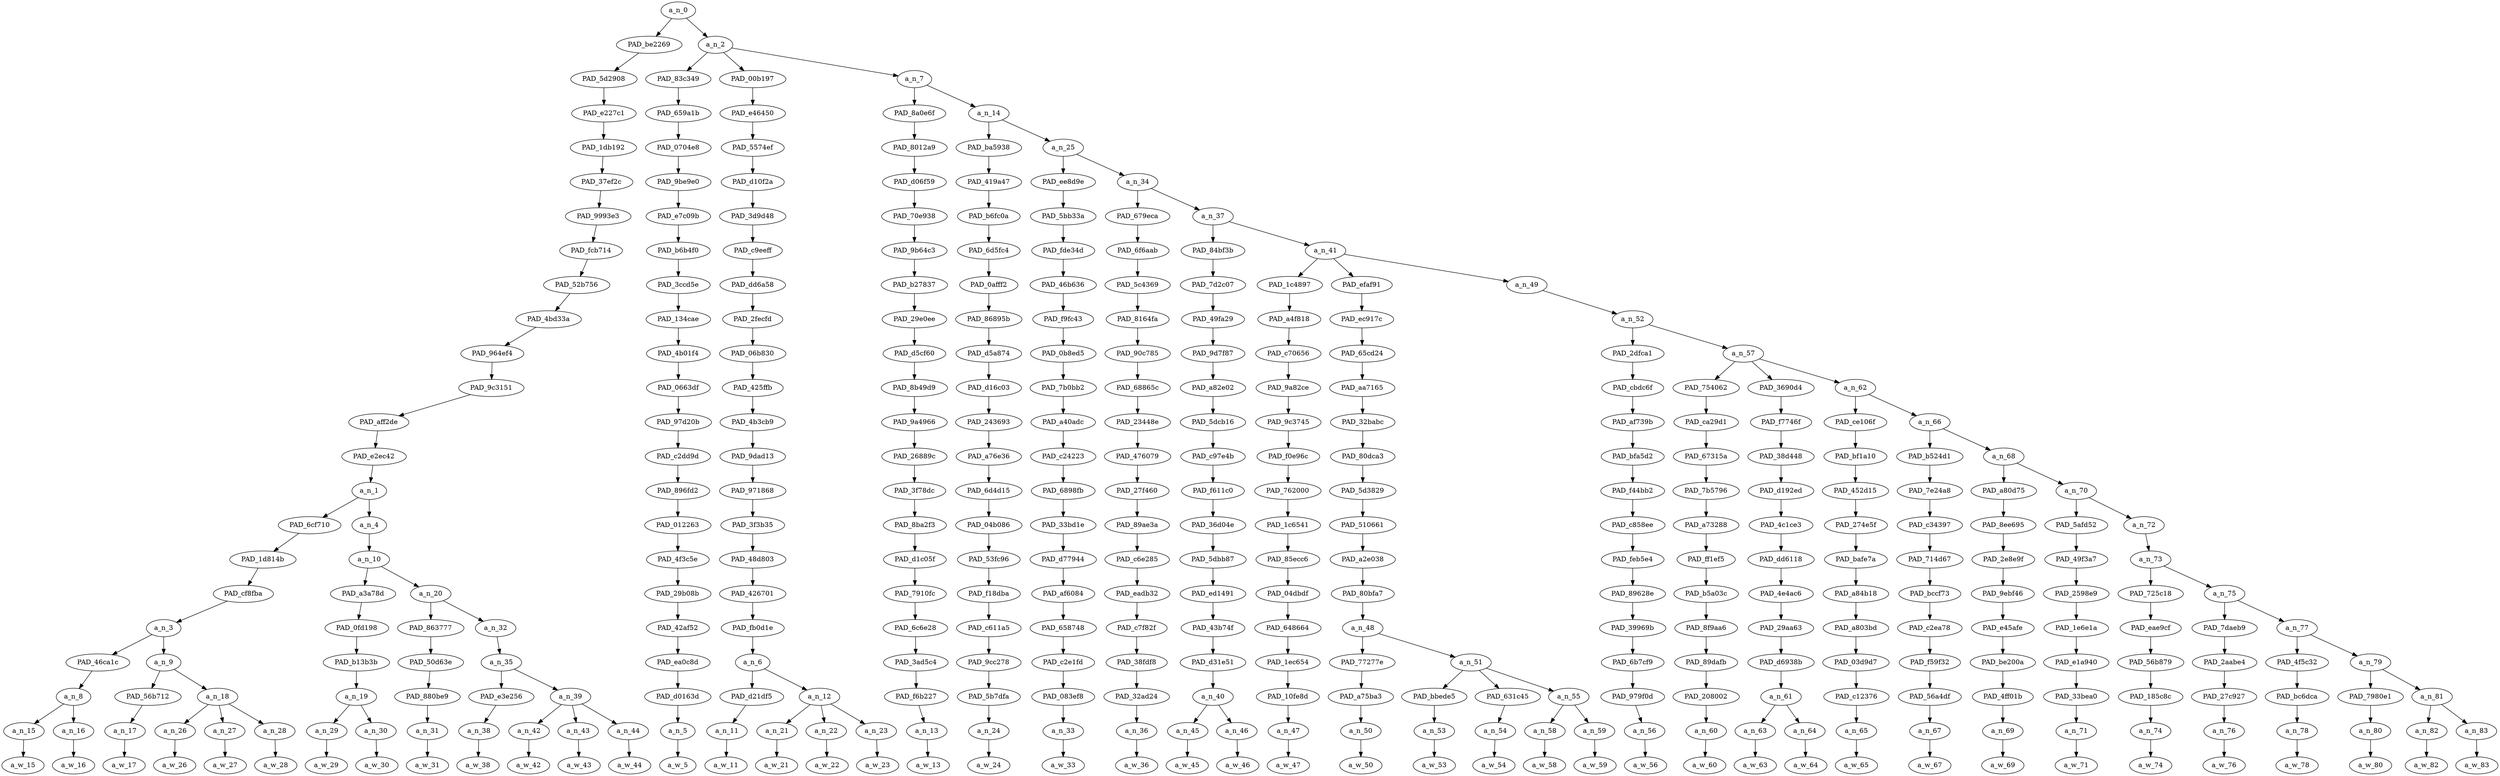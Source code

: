 strict digraph "" {
	a_n_0	[div_dir=1,
		index=0,
		level=22,
		pos="10.22742999041522,22!",
		text_span="[0, 1, 2, 3, 4, 5, 6, 7, 8, 9, 10, 11, 12, 13, 14, 15, 16, 17, 18, 19, 20, 21, 22, 23, 24, 25, 26, 27, 28, 29, 30, 31, 32, 33, 34, \
35, 36, 37, 38, 39, 40, 41, 42, 43]",
		value=1.00000000];
	PAD_be2269	[div_dir=1,
		index=0,
		level=21,
		pos="4.75,21!",
		text_span="[0, 1, 2, 3, 4, 5, 6, 7, 8, 9, 10, 11, 12]",
		value=0.33583024];
	a_n_0 -> PAD_be2269;
	a_n_2	[div_dir=1,
		index=1,
		level=21,
		pos="15.70485998083044,21!",
		text_span="[13, 14, 15, 16, 17, 18, 19, 20, 21, 22, 23, 24, 25, 26, 27, 28, 29, 30, 31, 32, 33, 34, 35, 36, 37, 38, 39, 40, 41, 42, 43]",
		value=0.66356647];
	a_n_0 -> a_n_2;
	PAD_5d2908	[div_dir=1,
		index=0,
		level=20,
		pos="4.75,20!",
		text_span="[0, 1, 2, 3, 4, 5, 6, 7, 8, 9, 10, 11, 12]",
		value=0.33583024];
	PAD_be2269 -> PAD_5d2908;
	PAD_e227c1	[div_dir=1,
		index=0,
		level=19,
		pos="4.75,19!",
		text_span="[0, 1, 2, 3, 4, 5, 6, 7, 8, 9, 10, 11, 12]",
		value=0.33583024];
	PAD_5d2908 -> PAD_e227c1;
	PAD_1db192	[div_dir=1,
		index=0,
		level=18,
		pos="4.75,18!",
		text_span="[0, 1, 2, 3, 4, 5, 6, 7, 8, 9, 10, 11, 12]",
		value=0.33583024];
	PAD_e227c1 -> PAD_1db192;
	PAD_37ef2c	[div_dir=1,
		index=0,
		level=17,
		pos="4.75,17!",
		text_span="[0, 1, 2, 3, 4, 5, 6, 7, 8, 9, 10, 11, 12]",
		value=0.33583024];
	PAD_1db192 -> PAD_37ef2c;
	PAD_9993e3	[div_dir=1,
		index=0,
		level=16,
		pos="4.75,16!",
		text_span="[0, 1, 2, 3, 4, 5, 6, 7, 8, 9, 10, 11, 12]",
		value=0.33583024];
	PAD_37ef2c -> PAD_9993e3;
	PAD_fcb714	[div_dir=1,
		index=0,
		level=15,
		pos="4.75,15!",
		text_span="[0, 1, 2, 3, 4, 5, 6, 7, 8, 9, 10, 11, 12]",
		value=0.33583024];
	PAD_9993e3 -> PAD_fcb714;
	PAD_52b756	[div_dir=1,
		index=0,
		level=14,
		pos="4.75,14!",
		text_span="[0, 1, 2, 3, 4, 5, 6, 7, 8, 9, 10, 11, 12]",
		value=0.33583024];
	PAD_fcb714 -> PAD_52b756;
	PAD_4bd33a	[div_dir=1,
		index=0,
		level=13,
		pos="4.75,13!",
		text_span="[0, 1, 2, 3, 4, 5, 6, 7, 8, 9, 10, 11, 12]",
		value=0.33583024];
	PAD_52b756 -> PAD_4bd33a;
	PAD_964ef4	[div_dir=1,
		index=0,
		level=12,
		pos="4.75,12!",
		text_span="[0, 1, 2, 3, 4, 5, 6, 7, 8, 9, 10, 11, 12]",
		value=0.33583024];
	PAD_4bd33a -> PAD_964ef4;
	PAD_9c3151	[div_dir=1,
		index=0,
		level=11,
		pos="4.75,11!",
		text_span="[0, 1, 2, 3, 4, 5, 6, 7, 8, 9, 10, 11, 12]",
		value=0.33583024];
	PAD_964ef4 -> PAD_9c3151;
	PAD_aff2de	[div_dir=1,
		index=0,
		level=10,
		pos="4.75,10!",
		text_span="[0, 1, 2, 3, 4, 5, 6, 7, 8, 9, 10, 11, 12]",
		value=0.33583024];
	PAD_9c3151 -> PAD_aff2de;
	PAD_e2ec42	[div_dir=1,
		index=0,
		level=9,
		pos="4.75,9!",
		text_span="[0, 1, 2, 3, 4, 5, 6, 7, 8, 9, 10, 11, 12]",
		value=0.33583024];
	PAD_aff2de -> PAD_e2ec42;
	a_n_1	[div_dir=1,
		index=0,
		level=8,
		pos="4.75,8!",
		text_span="[0, 1, 2, 3, 4, 5, 6, 7, 8, 9, 10, 11, 12]",
		value=0.33583024];
	PAD_e2ec42 -> a_n_1;
	PAD_6cf710	[div_dir=1,
		index=0,
		level=7,
		pos="1.75,7!",
		text_span="[0, 1, 2, 3, 4, 5]",
		value=0.13929559];
	a_n_1 -> PAD_6cf710;
	a_n_4	[div_dir=1,
		index=1,
		level=7,
		pos="7.75,7!",
		text_span="[6, 7, 8, 9, 10, 11, 12]",
		value=0.19608905];
	a_n_1 -> a_n_4;
	PAD_1d814b	[div_dir=1,
		index=0,
		level=6,
		pos="1.75,6!",
		text_span="[0, 1, 2, 3, 4, 5]",
		value=0.13929559];
	PAD_6cf710 -> PAD_1d814b;
	PAD_cf8fba	[div_dir=1,
		index=0,
		level=5,
		pos="1.75,5!",
		text_span="[0, 1, 2, 3, 4, 5]",
		value=0.13929559];
	PAD_1d814b -> PAD_cf8fba;
	a_n_3	[div_dir=1,
		index=0,
		level=4,
		pos="1.75,4!",
		text_span="[0, 1, 2, 3, 4, 5]",
		value=0.13929559];
	PAD_cf8fba -> a_n_3;
	PAD_46ca1c	[div_dir=1,
		index=0,
		level=3,
		pos="0.5,3!",
		text_span="[0, 1]",
		value=0.07275821];
	a_n_3 -> PAD_46ca1c;
	a_n_9	[div_dir=1,
		index=1,
		level=3,
		pos="3.0,3!",
		text_span="[2, 3, 4, 5]",
		value=0.06628195];
	a_n_3 -> a_n_9;
	a_n_8	[div_dir=1,
		index=0,
		level=2,
		pos="0.5,2!",
		text_span="[0, 1]",
		value=0.07275821];
	PAD_46ca1c -> a_n_8;
	a_n_15	[div_dir=1,
		index=0,
		level=1,
		pos="0.0,1!",
		text_span="[0]",
		value=0.02056752];
	a_n_8 -> a_n_15;
	a_n_16	[div_dir=1,
		index=1,
		level=1,
		pos="1.0,1!",
		text_span="[1]",
		value=0.05197596];
	a_n_8 -> a_n_16;
	a_w_15	[div_dir=0,
		index=0,
		level=0,
		pos="0,0!",
		text_span="[0]",
		value=our];
	a_n_15 -> a_w_15;
	a_w_16	[div_dir=0,
		index=1,
		level=0,
		pos="1,0!",
		text_span="[1]",
		value=condolences];
	a_n_16 -> a_w_16;
	PAD_56b712	[div_dir=1,
		index=1,
		level=2,
		pos="2.0,2!",
		text_span="[2]",
		value=0.01313784];
	a_n_9 -> PAD_56b712;
	a_n_18	[div_dir=1,
		index=2,
		level=2,
		pos="4.0,2!",
		text_span="[3, 4, 5]",
		value=0.05299830];
	a_n_9 -> a_n_18;
	a_n_17	[div_dir=1,
		index=2,
		level=1,
		pos="2.0,1!",
		text_span="[2]",
		value=0.01313784];
	PAD_56b712 -> a_n_17;
	a_w_17	[div_dir=0,
		index=2,
		level=0,
		pos="2,0!",
		text_span="[2]",
		value=to];
	a_n_17 -> a_w_17;
	a_n_26	[div_dir=1,
		index=3,
		level=1,
		pos="3.0,1!",
		text_span="[3]",
		value=0.01591045];
	a_n_18 -> a_n_26;
	a_n_27	[div_dir=1,
		index=4,
		level=1,
		pos="4.0,1!",
		text_span="[4]",
		value=0.01781911];
	a_n_18 -> a_n_27;
	a_n_28	[div_dir=1,
		index=5,
		level=1,
		pos="5.0,1!",
		text_span="[5]",
		value=0.01912515];
	a_n_18 -> a_n_28;
	a_w_26	[div_dir=0,
		index=3,
		level=0,
		pos="3,0!",
		text_span="[3]",
		value=your];
	a_n_26 -> a_w_26;
	a_w_27	[div_dir=0,
		index=4,
		level=0,
		pos="4,0!",
		text_span="[4]",
		value=family];
	a_n_27 -> a_w_27;
	a_w_28	[div_dir=0,
		index=5,
		level=0,
		pos="5,0!",
		text_span="[5]",
		value=kelly];
	a_n_28 -> a_w_28;
	a_n_10	[div_dir=1,
		index=1,
		level=6,
		pos="7.75,6!",
		text_span="[6, 7, 8, 9, 10, 11, 12]",
		value=0.19571472];
	a_n_4 -> a_n_10;
	PAD_a3a78d	[div_dir=1,
		index=1,
		level=5,
		pos="6.5,5!",
		text_span="[6, 7]",
		value=0.09250374];
	a_n_10 -> PAD_a3a78d;
	a_n_20	[div_dir=1,
		index=2,
		level=5,
		pos="9.0,5!",
		text_span="[8, 9, 10, 11, 12]",
		value=0.10283664];
	a_n_10 -> a_n_20;
	PAD_0fd198	[div_dir=1,
		index=1,
		level=4,
		pos="6.5,4!",
		text_span="[6, 7]",
		value=0.09250374];
	PAD_a3a78d -> PAD_0fd198;
	PAD_b13b3b	[div_dir=1,
		index=2,
		level=3,
		pos="6.5,3!",
		text_span="[6, 7]",
		value=0.09250374];
	PAD_0fd198 -> PAD_b13b3b;
	a_n_19	[div_dir=1,
		index=3,
		level=2,
		pos="6.5,2!",
		text_span="[6, 7]",
		value=0.09250374];
	PAD_b13b3b -> a_n_19;
	a_n_29	[div_dir=1,
		index=6,
		level=1,
		pos="6.0,1!",
		text_span="[6]",
		value=0.01606737];
	a_n_19 -> a_n_29;
	a_n_30	[div_dir=1,
		index=7,
		level=1,
		pos="7.0,1!",
		text_span="[7]",
		value=0.07595715];
	a_n_19 -> a_n_30;
	a_w_29	[div_dir=0,
		index=6,
		level=0,
		pos="6,0!",
		text_span="[6]",
		value=the];
	a_n_29 -> a_w_29;
	a_w_30	[div_dir=0,
		index=7,
		level=0,
		pos="7,0!",
		text_span="[7]",
		value=nigger];
	a_n_30 -> a_w_30;
	PAD_863777	[div_dir=1,
		index=2,
		level=4,
		pos="8.0,4!",
		text_span="[8]",
		value=0.02453281];
	a_n_20 -> PAD_863777;
	a_n_32	[div_dir=1,
		index=3,
		level=4,
		pos="10.0,4!",
		text_span="[9, 10, 11, 12]",
		value=0.07820524];
	a_n_20 -> a_n_32;
	PAD_50d63e	[div_dir=1,
		index=3,
		level=3,
		pos="8.0,3!",
		text_span="[8]",
		value=0.02453281];
	PAD_863777 -> PAD_50d63e;
	PAD_880be9	[div_dir=1,
		index=4,
		level=2,
		pos="8.0,2!",
		text_span="[8]",
		value=0.02453281];
	PAD_50d63e -> PAD_880be9;
	a_n_31	[div_dir=1,
		index=8,
		level=1,
		pos="8.0,1!",
		text_span="[8]",
		value=0.02453281];
	PAD_880be9 -> a_n_31;
	a_w_31	[div_dir=0,
		index=8,
		level=0,
		pos="8,0!",
		text_span="[8]",
		value=needs];
	a_n_31 -> a_w_31;
	a_n_35	[div_dir=1,
		index=4,
		level=3,
		pos="10.0,3!",
		text_span="[9, 10, 11, 12]",
		value=0.07814277];
	a_n_32 -> a_n_35;
	PAD_e3e256	[div_dir=1,
		index=5,
		level=2,
		pos="9.0,2!",
		text_span="[9]",
		value=0.01213051];
	a_n_35 -> PAD_e3e256;
	a_n_39	[div_dir=1,
		index=6,
		level=2,
		pos="11.0,2!",
		text_span="[10, 11, 12]",
		value=0.06594978];
	a_n_35 -> a_n_39;
	a_n_38	[div_dir=1,
		index=9,
		level=1,
		pos="9.0,1!",
		text_span="[9]",
		value=0.01213051];
	PAD_e3e256 -> a_n_38;
	a_w_38	[div_dir=0,
		index=9,
		level=0,
		pos="9,0!",
		text_span="[9]",
		value=to1];
	a_n_38 -> a_w_38;
	a_n_42	[div_dir=1,
		index=10,
		level=1,
		pos="10.0,1!",
		text_span="[10]",
		value=0.01301780];
	a_n_39 -> a_n_42;
	a_n_43	[div_dir=-1,
		index=11,
		level=1,
		pos="11.0,1!",
		text_span="[11]",
		value=0.02349684];
	a_n_39 -> a_n_43;
	a_n_44	[div_dir=1,
		index=12,
		level=1,
		pos="12.0,1!",
		text_span="[12]",
		value=0.02938781];
	a_n_39 -> a_n_44;
	a_w_42	[div_dir=0,
		index=10,
		level=0,
		pos="10,0!",
		text_span="[10]",
		value=be];
	a_n_42 -> a_w_42;
	a_w_43	[div_dir=0,
		index=11,
		level=0,
		pos="11,0!",
		text_span="[11]",
		value=publicly];
	a_n_43 -> a_w_43;
	a_w_44	[div_dir=0,
		index=12,
		level=0,
		pos="12,0!",
		text_span="[12]",
		value=hung];
	a_n_44 -> a_w_44;
	PAD_83c349	[div_dir=1,
		index=1,
		level=20,
		pos="13.0,20!",
		text_span="[13]",
		value=0.01421452];
	a_n_2 -> PAD_83c349;
	PAD_00b197	[div_dir=-1,
		index=2,
		level=20,
		pos="15.0,20!",
		text_span="[14, 15, 16, 17]",
		value=0.06030072];
	a_n_2 -> PAD_00b197;
	a_n_7	[div_dir=1,
		index=3,
		level=20,
		pos="19.114579942491318,20!",
		text_span="[18, 19, 20, 21, 22, 23, 24, 25, 26, 27, 28, 29, 30, 31, 32, 33, 34, 35, 36, 37, 38, 39, 40, 41, 42, 43]",
		value=0.58862627];
	a_n_2 -> a_n_7;
	PAD_659a1b	[div_dir=1,
		index=1,
		level=19,
		pos="13.0,19!",
		text_span="[13]",
		value=0.01421452];
	PAD_83c349 -> PAD_659a1b;
	PAD_0704e8	[div_dir=1,
		index=1,
		level=18,
		pos="13.0,18!",
		text_span="[13]",
		value=0.01421452];
	PAD_659a1b -> PAD_0704e8;
	PAD_9be9e0	[div_dir=1,
		index=1,
		level=17,
		pos="13.0,17!",
		text_span="[13]",
		value=0.01421452];
	PAD_0704e8 -> PAD_9be9e0;
	PAD_e7c09b	[div_dir=1,
		index=1,
		level=16,
		pos="13.0,16!",
		text_span="[13]",
		value=0.01421452];
	PAD_9be9e0 -> PAD_e7c09b;
	PAD_b6b4f0	[div_dir=1,
		index=1,
		level=15,
		pos="13.0,15!",
		text_span="[13]",
		value=0.01421452];
	PAD_e7c09b -> PAD_b6b4f0;
	PAD_3ccd5e	[div_dir=1,
		index=1,
		level=14,
		pos="13.0,14!",
		text_span="[13]",
		value=0.01421452];
	PAD_b6b4f0 -> PAD_3ccd5e;
	PAD_134cae	[div_dir=1,
		index=1,
		level=13,
		pos="13.0,13!",
		text_span="[13]",
		value=0.01421452];
	PAD_3ccd5e -> PAD_134cae;
	PAD_4b01f4	[div_dir=1,
		index=1,
		level=12,
		pos="13.0,12!",
		text_span="[13]",
		value=0.01421452];
	PAD_134cae -> PAD_4b01f4;
	PAD_0663df	[div_dir=1,
		index=1,
		level=11,
		pos="13.0,11!",
		text_span="[13]",
		value=0.01421452];
	PAD_4b01f4 -> PAD_0663df;
	PAD_97d20b	[div_dir=1,
		index=1,
		level=10,
		pos="13.0,10!",
		text_span="[13]",
		value=0.01421452];
	PAD_0663df -> PAD_97d20b;
	PAD_c2dd9d	[div_dir=1,
		index=1,
		level=9,
		pos="13.0,9!",
		text_span="[13]",
		value=0.01421452];
	PAD_97d20b -> PAD_c2dd9d;
	PAD_896fd2	[div_dir=1,
		index=1,
		level=8,
		pos="13.0,8!",
		text_span="[13]",
		value=0.01421452];
	PAD_c2dd9d -> PAD_896fd2;
	PAD_012263	[div_dir=1,
		index=2,
		level=7,
		pos="13.0,7!",
		text_span="[13]",
		value=0.01421452];
	PAD_896fd2 -> PAD_012263;
	PAD_4f3c5e	[div_dir=1,
		index=2,
		level=6,
		pos="13.0,6!",
		text_span="[13]",
		value=0.01421452];
	PAD_012263 -> PAD_4f3c5e;
	PAD_29b08b	[div_dir=1,
		index=3,
		level=5,
		pos="13.0,5!",
		text_span="[13]",
		value=0.01421452];
	PAD_4f3c5e -> PAD_29b08b;
	PAD_42af52	[div_dir=1,
		index=4,
		level=4,
		pos="13.0,4!",
		text_span="[13]",
		value=0.01421452];
	PAD_29b08b -> PAD_42af52;
	PAD_ea0c8d	[div_dir=1,
		index=5,
		level=3,
		pos="13.0,3!",
		text_span="[13]",
		value=0.01421452];
	PAD_42af52 -> PAD_ea0c8d;
	PAD_d0163d	[div_dir=1,
		index=7,
		level=2,
		pos="13.0,2!",
		text_span="[13]",
		value=0.01421452];
	PAD_ea0c8d -> PAD_d0163d;
	a_n_5	[div_dir=1,
		index=13,
		level=1,
		pos="13.0,1!",
		text_span="[13]",
		value=0.01421452];
	PAD_d0163d -> a_n_5;
	a_w_5	[div_dir=0,
		index=13,
		level=0,
		pos="13,0!",
		text_span="[13]",
		value=make];
	a_n_5 -> a_w_5;
	PAD_e46450	[div_dir=-1,
		index=2,
		level=19,
		pos="15.0,19!",
		text_span="[14, 15, 16, 17]",
		value=0.06030072];
	PAD_00b197 -> PAD_e46450;
	PAD_5574ef	[div_dir=-1,
		index=2,
		level=18,
		pos="15.0,18!",
		text_span="[14, 15, 16, 17]",
		value=0.06030072];
	PAD_e46450 -> PAD_5574ef;
	PAD_d10f2a	[div_dir=-1,
		index=2,
		level=17,
		pos="15.0,17!",
		text_span="[14, 15, 16, 17]",
		value=0.06030072];
	PAD_5574ef -> PAD_d10f2a;
	PAD_3d9d48	[div_dir=-1,
		index=2,
		level=16,
		pos="15.0,16!",
		text_span="[14, 15, 16, 17]",
		value=0.06030072];
	PAD_d10f2a -> PAD_3d9d48;
	PAD_c9eeff	[div_dir=-1,
		index=2,
		level=15,
		pos="15.0,15!",
		text_span="[14, 15, 16, 17]",
		value=0.06030072];
	PAD_3d9d48 -> PAD_c9eeff;
	PAD_dd6a58	[div_dir=-1,
		index=2,
		level=14,
		pos="15.0,14!",
		text_span="[14, 15, 16, 17]",
		value=0.06030072];
	PAD_c9eeff -> PAD_dd6a58;
	PAD_2fecfd	[div_dir=-1,
		index=2,
		level=13,
		pos="15.0,13!",
		text_span="[14, 15, 16, 17]",
		value=0.06030072];
	PAD_dd6a58 -> PAD_2fecfd;
	PAD_06b830	[div_dir=-1,
		index=2,
		level=12,
		pos="15.0,12!",
		text_span="[14, 15, 16, 17]",
		value=0.06030072];
	PAD_2fecfd -> PAD_06b830;
	PAD_425ffb	[div_dir=-1,
		index=2,
		level=11,
		pos="15.0,11!",
		text_span="[14, 15, 16, 17]",
		value=0.06030072];
	PAD_06b830 -> PAD_425ffb;
	PAD_4b3cb9	[div_dir=-1,
		index=2,
		level=10,
		pos="15.0,10!",
		text_span="[14, 15, 16, 17]",
		value=0.06030072];
	PAD_425ffb -> PAD_4b3cb9;
	PAD_9dad13	[div_dir=-1,
		index=2,
		level=9,
		pos="15.0,9!",
		text_span="[14, 15, 16, 17]",
		value=0.06030072];
	PAD_4b3cb9 -> PAD_9dad13;
	PAD_971868	[div_dir=-1,
		index=2,
		level=8,
		pos="15.0,8!",
		text_span="[14, 15, 16, 17]",
		value=0.06030072];
	PAD_9dad13 -> PAD_971868;
	PAD_3f3b35	[div_dir=-1,
		index=3,
		level=7,
		pos="15.0,7!",
		text_span="[14, 15, 16, 17]",
		value=0.06030072];
	PAD_971868 -> PAD_3f3b35;
	PAD_48d803	[div_dir=-1,
		index=3,
		level=6,
		pos="15.0,6!",
		text_span="[14, 15, 16, 17]",
		value=0.06030072];
	PAD_3f3b35 -> PAD_48d803;
	PAD_426701	[div_dir=-1,
		index=4,
		level=5,
		pos="15.0,5!",
		text_span="[14, 15, 16, 17]",
		value=0.06030072];
	PAD_48d803 -> PAD_426701;
	PAD_fb0d1e	[div_dir=-1,
		index=5,
		level=4,
		pos="15.0,4!",
		text_span="[14, 15, 16, 17]",
		value=0.06030072];
	PAD_426701 -> PAD_fb0d1e;
	a_n_6	[div_dir=-1,
		index=6,
		level=3,
		pos="15.0,3!",
		text_span="[14, 15, 16, 17]",
		value=0.06030072];
	PAD_fb0d1e -> a_n_6;
	PAD_d21df5	[div_dir=1,
		index=8,
		level=2,
		pos="14.0,2!",
		text_span="[14]",
		value=0.01410082];
	a_n_6 -> PAD_d21df5;
	a_n_12	[div_dir=-1,
		index=9,
		level=2,
		pos="16.0,2!",
		text_span="[15, 16, 17]",
		value=0.04617950];
	a_n_6 -> a_n_12;
	a_n_11	[div_dir=1,
		index=14,
		level=1,
		pos="14.0,1!",
		text_span="[14]",
		value=0.01410082];
	PAD_d21df5 -> a_n_11;
	a_w_11	[div_dir=0,
		index=14,
		level=0,
		pos="14,0!",
		text_span="[14]",
		value=it];
	a_n_11 -> a_w_11;
	a_n_21	[div_dir=1,
		index=15,
		level=1,
		pos="15.0,1!",
		text_span="[15]",
		value=0.01394321];
	a_n_12 -> a_n_21;
	a_n_22	[div_dir=-1,
		index=16,
		level=1,
		pos="16.0,1!",
		text_span="[16]",
		value=0.01674527];
	a_n_12 -> a_n_22;
	a_n_23	[div_dir=1,
		index=17,
		level=1,
		pos="17.0,1!",
		text_span="[17]",
		value=0.01546476];
	a_n_12 -> a_n_23;
	a_w_21	[div_dir=0,
		index=15,
		level=0,
		pos="15,0!",
		text_span="[15]",
		value=a];
	a_n_21 -> a_w_21;
	a_w_22	[div_dir=0,
		index=16,
		level=0,
		pos="16,0!",
		text_span="[16]",
		value=short];
	a_n_22 -> a_w_22;
	a_w_23	[div_dir=0,
		index=17,
		level=0,
		pos="17,0!",
		text_span="[17]",
		value=drop];
	a_n_23 -> a_w_23;
	PAD_8a0e6f	[div_dir=1,
		index=3,
		level=19,
		pos="18.0,19!",
		text_span="[18]",
		value=0.01269917];
	a_n_7 -> PAD_8a0e6f;
	a_n_14	[div_dir=1,
		index=4,
		level=19,
		pos="20.22915988498264,19!",
		text_span="[19, 20, 21, 22, 23, 24, 25, 26, 27, 28, 29, 30, 31, 32, 33, 34, 35, 36, 37, 38, 39, 40, 41, 42, 43]",
		value=0.57546462];
	a_n_7 -> a_n_14;
	PAD_8012a9	[div_dir=1,
		index=3,
		level=18,
		pos="18.0,18!",
		text_span="[18]",
		value=0.01269917];
	PAD_8a0e6f -> PAD_8012a9;
	PAD_d06f59	[div_dir=1,
		index=3,
		level=17,
		pos="18.0,17!",
		text_span="[18]",
		value=0.01269917];
	PAD_8012a9 -> PAD_d06f59;
	PAD_70e938	[div_dir=1,
		index=3,
		level=16,
		pos="18.0,16!",
		text_span="[18]",
		value=0.01269917];
	PAD_d06f59 -> PAD_70e938;
	PAD_9b64c3	[div_dir=1,
		index=3,
		level=15,
		pos="18.0,15!",
		text_span="[18]",
		value=0.01269917];
	PAD_70e938 -> PAD_9b64c3;
	PAD_b27837	[div_dir=1,
		index=3,
		level=14,
		pos="18.0,14!",
		text_span="[18]",
		value=0.01269917];
	PAD_9b64c3 -> PAD_b27837;
	PAD_29e0ee	[div_dir=1,
		index=3,
		level=13,
		pos="18.0,13!",
		text_span="[18]",
		value=0.01269917];
	PAD_b27837 -> PAD_29e0ee;
	PAD_d5cf60	[div_dir=1,
		index=3,
		level=12,
		pos="18.0,12!",
		text_span="[18]",
		value=0.01269917];
	PAD_29e0ee -> PAD_d5cf60;
	PAD_8b49d9	[div_dir=1,
		index=3,
		level=11,
		pos="18.0,11!",
		text_span="[18]",
		value=0.01269917];
	PAD_d5cf60 -> PAD_8b49d9;
	PAD_9a4966	[div_dir=1,
		index=3,
		level=10,
		pos="18.0,10!",
		text_span="[18]",
		value=0.01269917];
	PAD_8b49d9 -> PAD_9a4966;
	PAD_26889c	[div_dir=1,
		index=3,
		level=9,
		pos="18.0,9!",
		text_span="[18]",
		value=0.01269917];
	PAD_9a4966 -> PAD_26889c;
	PAD_3f78dc	[div_dir=1,
		index=3,
		level=8,
		pos="18.0,8!",
		text_span="[18]",
		value=0.01269917];
	PAD_26889c -> PAD_3f78dc;
	PAD_8ba2f3	[div_dir=1,
		index=4,
		level=7,
		pos="18.0,7!",
		text_span="[18]",
		value=0.01269917];
	PAD_3f78dc -> PAD_8ba2f3;
	PAD_d1c05f	[div_dir=1,
		index=4,
		level=6,
		pos="18.0,6!",
		text_span="[18]",
		value=0.01269917];
	PAD_8ba2f3 -> PAD_d1c05f;
	PAD_7910fc	[div_dir=1,
		index=5,
		level=5,
		pos="18.0,5!",
		text_span="[18]",
		value=0.01269917];
	PAD_d1c05f -> PAD_7910fc;
	PAD_6c6e28	[div_dir=1,
		index=6,
		level=4,
		pos="18.0,4!",
		text_span="[18]",
		value=0.01269917];
	PAD_7910fc -> PAD_6c6e28;
	PAD_3ad5c4	[div_dir=1,
		index=7,
		level=3,
		pos="18.0,3!",
		text_span="[18]",
		value=0.01269917];
	PAD_6c6e28 -> PAD_3ad5c4;
	PAD_f6b227	[div_dir=1,
		index=10,
		level=2,
		pos="18.0,2!",
		text_span="[18]",
		value=0.01269917];
	PAD_3ad5c4 -> PAD_f6b227;
	a_n_13	[div_dir=1,
		index=18,
		level=1,
		pos="18.0,1!",
		text_span="[18]",
		value=0.01269917];
	PAD_f6b227 -> a_n_13;
	a_w_13	[div_dir=0,
		index=18,
		level=0,
		pos="18,0!",
		text_span="[18]",
		value=so];
	a_n_13 -> a_w_13;
	PAD_ba5938	[div_dir=1,
		index=4,
		level=18,
		pos="19.0,18!",
		text_span="[19]",
		value=0.01374591];
	a_n_14 -> PAD_ba5938;
	a_n_25	[div_dir=1,
		index=5,
		level=18,
		pos="21.45831976996528,18!",
		text_span="[20, 21, 22, 23, 24, 25, 26, 27, 28, 29, 30, 31, 32, 33, 34, 35, 36, 37, 38, 39, 40, 41, 42, 43]",
		value=0.56125178];
	a_n_14 -> a_n_25;
	PAD_419a47	[div_dir=1,
		index=4,
		level=17,
		pos="19.0,17!",
		text_span="[19]",
		value=0.01374591];
	PAD_ba5938 -> PAD_419a47;
	PAD_b6fc0a	[div_dir=1,
		index=4,
		level=16,
		pos="19.0,16!",
		text_span="[19]",
		value=0.01374591];
	PAD_419a47 -> PAD_b6fc0a;
	PAD_6d5fc4	[div_dir=1,
		index=4,
		level=15,
		pos="19.0,15!",
		text_span="[19]",
		value=0.01374591];
	PAD_b6fc0a -> PAD_6d5fc4;
	PAD_0afff2	[div_dir=1,
		index=4,
		level=14,
		pos="19.0,14!",
		text_span="[19]",
		value=0.01374591];
	PAD_6d5fc4 -> PAD_0afff2;
	PAD_86895b	[div_dir=1,
		index=4,
		level=13,
		pos="19.0,13!",
		text_span="[19]",
		value=0.01374591];
	PAD_0afff2 -> PAD_86895b;
	PAD_d5a874	[div_dir=1,
		index=4,
		level=12,
		pos="19.0,12!",
		text_span="[19]",
		value=0.01374591];
	PAD_86895b -> PAD_d5a874;
	PAD_d16c03	[div_dir=1,
		index=4,
		level=11,
		pos="19.0,11!",
		text_span="[19]",
		value=0.01374591];
	PAD_d5a874 -> PAD_d16c03;
	PAD_243693	[div_dir=1,
		index=4,
		level=10,
		pos="19.0,10!",
		text_span="[19]",
		value=0.01374591];
	PAD_d16c03 -> PAD_243693;
	PAD_a76e36	[div_dir=1,
		index=4,
		level=9,
		pos="19.0,9!",
		text_span="[19]",
		value=0.01374591];
	PAD_243693 -> PAD_a76e36;
	PAD_6d4d15	[div_dir=1,
		index=4,
		level=8,
		pos="19.0,8!",
		text_span="[19]",
		value=0.01374591];
	PAD_a76e36 -> PAD_6d4d15;
	PAD_04b086	[div_dir=1,
		index=5,
		level=7,
		pos="19.0,7!",
		text_span="[19]",
		value=0.01374591];
	PAD_6d4d15 -> PAD_04b086;
	PAD_53fc96	[div_dir=1,
		index=5,
		level=6,
		pos="19.0,6!",
		text_span="[19]",
		value=0.01374591];
	PAD_04b086 -> PAD_53fc96;
	PAD_f18dba	[div_dir=1,
		index=6,
		level=5,
		pos="19.0,5!",
		text_span="[19]",
		value=0.01374591];
	PAD_53fc96 -> PAD_f18dba;
	PAD_c611a5	[div_dir=1,
		index=7,
		level=4,
		pos="19.0,4!",
		text_span="[19]",
		value=0.01374591];
	PAD_f18dba -> PAD_c611a5;
	PAD_9cc278	[div_dir=1,
		index=8,
		level=3,
		pos="19.0,3!",
		text_span="[19]",
		value=0.01374591];
	PAD_c611a5 -> PAD_9cc278;
	PAD_5b7dfa	[div_dir=1,
		index=11,
		level=2,
		pos="19.0,2!",
		text_span="[19]",
		value=0.01374591];
	PAD_9cc278 -> PAD_5b7dfa;
	a_n_24	[div_dir=1,
		index=19,
		level=1,
		pos="19.0,1!",
		text_span="[19]",
		value=0.01374591];
	PAD_5b7dfa -> a_n_24;
	a_w_24	[div_dir=0,
		index=19,
		level=0,
		pos="19,0!",
		text_span="[19]",
		value=it1];
	a_n_24 -> a_w_24;
	PAD_ee8d9e	[div_dir=-1,
		index=5,
		level=17,
		pos="20.0,17!",
		text_span="[20]",
		value=0.01521989];
	a_n_25 -> PAD_ee8d9e;
	a_n_34	[div_dir=1,
		index=6,
		level=17,
		pos="22.916639539930557,17!",
		text_span="[21, 22, 23, 24, 25, 26, 27, 28, 29, 30, 31, 32, 33, 34, 35, 36, 37, 38, 39, 40, 41, 42, 43]",
		value=0.54557142];
	a_n_25 -> a_n_34;
	PAD_5bb33a	[div_dir=-1,
		index=5,
		level=16,
		pos="20.0,16!",
		text_span="[20]",
		value=0.01521989];
	PAD_ee8d9e -> PAD_5bb33a;
	PAD_fde34d	[div_dir=-1,
		index=5,
		level=15,
		pos="20.0,15!",
		text_span="[20]",
		value=0.01521989];
	PAD_5bb33a -> PAD_fde34d;
	PAD_46b636	[div_dir=-1,
		index=5,
		level=14,
		pos="20.0,14!",
		text_span="[20]",
		value=0.01521989];
	PAD_fde34d -> PAD_46b636;
	PAD_f9fc43	[div_dir=-1,
		index=5,
		level=13,
		pos="20.0,13!",
		text_span="[20]",
		value=0.01521989];
	PAD_46b636 -> PAD_f9fc43;
	PAD_0b8ed5	[div_dir=-1,
		index=5,
		level=12,
		pos="20.0,12!",
		text_span="[20]",
		value=0.01521989];
	PAD_f9fc43 -> PAD_0b8ed5;
	PAD_7b0bb2	[div_dir=-1,
		index=5,
		level=11,
		pos="20.0,11!",
		text_span="[20]",
		value=0.01521989];
	PAD_0b8ed5 -> PAD_7b0bb2;
	PAD_a40adc	[div_dir=-1,
		index=5,
		level=10,
		pos="20.0,10!",
		text_span="[20]",
		value=0.01521989];
	PAD_7b0bb2 -> PAD_a40adc;
	PAD_c24223	[div_dir=-1,
		index=5,
		level=9,
		pos="20.0,9!",
		text_span="[20]",
		value=0.01521989];
	PAD_a40adc -> PAD_c24223;
	PAD_6898fb	[div_dir=-1,
		index=5,
		level=8,
		pos="20.0,8!",
		text_span="[20]",
		value=0.01521989];
	PAD_c24223 -> PAD_6898fb;
	PAD_33bd1e	[div_dir=-1,
		index=6,
		level=7,
		pos="20.0,7!",
		text_span="[20]",
		value=0.01521989];
	PAD_6898fb -> PAD_33bd1e;
	PAD_d77944	[div_dir=-1,
		index=6,
		level=6,
		pos="20.0,6!",
		text_span="[20]",
		value=0.01521989];
	PAD_33bd1e -> PAD_d77944;
	PAD_af6084	[div_dir=-1,
		index=7,
		level=5,
		pos="20.0,5!",
		text_span="[20]",
		value=0.01521989];
	PAD_d77944 -> PAD_af6084;
	PAD_658748	[div_dir=-1,
		index=8,
		level=4,
		pos="20.0,4!",
		text_span="[20]",
		value=0.01521989];
	PAD_af6084 -> PAD_658748;
	PAD_c2e1fd	[div_dir=-1,
		index=9,
		level=3,
		pos="20.0,3!",
		text_span="[20]",
		value=0.01521989];
	PAD_658748 -> PAD_c2e1fd;
	PAD_083ef8	[div_dir=-1,
		index=12,
		level=2,
		pos="20.0,2!",
		text_span="[20]",
		value=0.01521989];
	PAD_c2e1fd -> PAD_083ef8;
	a_n_33	[div_dir=-1,
		index=20,
		level=1,
		pos="20.0,1!",
		text_span="[20]",
		value=0.01521989];
	PAD_083ef8 -> a_n_33;
	a_w_33	[div_dir=0,
		index=20,
		level=0,
		pos="20,0!",
		text_span="[20]",
		value=feels];
	a_n_33 -> a_w_33;
	PAD_679eca	[div_dir=1,
		index=6,
		level=16,
		pos="21.0,16!",
		text_span="[21]",
		value=0.01550325];
	a_n_34 -> PAD_679eca;
	a_n_37	[div_dir=1,
		index=7,
		level=16,
		pos="24.833279079861114,16!",
		text_span="[22, 23, 24, 25, 26, 27, 28, 29, 30, 31, 32, 33, 34, 35, 36, 37, 38, 39, 40, 41, 42, 43]",
		value=0.52958877];
	a_n_34 -> a_n_37;
	PAD_6f6aab	[div_dir=1,
		index=6,
		level=15,
		pos="21.0,15!",
		text_span="[21]",
		value=0.01550325];
	PAD_679eca -> PAD_6f6aab;
	PAD_5c4369	[div_dir=1,
		index=6,
		level=14,
		pos="21.0,14!",
		text_span="[21]",
		value=0.01550325];
	PAD_6f6aab -> PAD_5c4369;
	PAD_8164fa	[div_dir=1,
		index=6,
		level=13,
		pos="21.0,13!",
		text_span="[21]",
		value=0.01550325];
	PAD_5c4369 -> PAD_8164fa;
	PAD_90c785	[div_dir=1,
		index=6,
		level=12,
		pos="21.0,12!",
		text_span="[21]",
		value=0.01550325];
	PAD_8164fa -> PAD_90c785;
	PAD_68865c	[div_dir=1,
		index=6,
		level=11,
		pos="21.0,11!",
		text_span="[21]",
		value=0.01550325];
	PAD_90c785 -> PAD_68865c;
	PAD_23448e	[div_dir=1,
		index=6,
		level=10,
		pos="21.0,10!",
		text_span="[21]",
		value=0.01550325];
	PAD_68865c -> PAD_23448e;
	PAD_476079	[div_dir=1,
		index=6,
		level=9,
		pos="21.0,9!",
		text_span="[21]",
		value=0.01550325];
	PAD_23448e -> PAD_476079;
	PAD_27f460	[div_dir=1,
		index=6,
		level=8,
		pos="21.0,8!",
		text_span="[21]",
		value=0.01550325];
	PAD_476079 -> PAD_27f460;
	PAD_89ae3a	[div_dir=1,
		index=7,
		level=7,
		pos="21.0,7!",
		text_span="[21]",
		value=0.01550325];
	PAD_27f460 -> PAD_89ae3a;
	PAD_c6e285	[div_dir=1,
		index=7,
		level=6,
		pos="21.0,6!",
		text_span="[21]",
		value=0.01550325];
	PAD_89ae3a -> PAD_c6e285;
	PAD_eadb32	[div_dir=1,
		index=8,
		level=5,
		pos="21.0,5!",
		text_span="[21]",
		value=0.01550325];
	PAD_c6e285 -> PAD_eadb32;
	PAD_c7f82f	[div_dir=1,
		index=9,
		level=4,
		pos="21.0,4!",
		text_span="[21]",
		value=0.01550325];
	PAD_eadb32 -> PAD_c7f82f;
	PAD_38fdf8	[div_dir=1,
		index=10,
		level=3,
		pos="21.0,3!",
		text_span="[21]",
		value=0.01550325];
	PAD_c7f82f -> PAD_38fdf8;
	PAD_32ad24	[div_dir=1,
		index=13,
		level=2,
		pos="21.0,2!",
		text_span="[21]",
		value=0.01550325];
	PAD_38fdf8 -> PAD_32ad24;
	a_n_36	[div_dir=1,
		index=21,
		level=1,
		pos="21.0,1!",
		text_span="[21]",
		value=0.01550325];
	PAD_32ad24 -> a_n_36;
	a_w_36	[div_dir=0,
		index=21,
		level=0,
		pos="21,0!",
		text_span="[21]",
		value=let];
	a_n_36 -> a_w_36;
	PAD_84bf3b	[div_dir=1,
		index=7,
		level=15,
		pos="22.5,15!",
		text_span="[22, 23]",
		value=0.03971504];
	a_n_37 -> PAD_84bf3b;
	a_n_41	[div_dir=1,
		index=8,
		level=15,
		pos="27.166558159722225,15!",
		text_span="[24, 25, 26, 27, 28, 29, 30, 31, 32, 33, 34, 35, 36, 37, 38, 39, 40, 41, 42, 43]",
		value=0.48940822];
	a_n_37 -> a_n_41;
	PAD_7d2c07	[div_dir=1,
		index=7,
		level=14,
		pos="22.5,14!",
		text_span="[22, 23]",
		value=0.03971504];
	PAD_84bf3b -> PAD_7d2c07;
	PAD_49fa29	[div_dir=1,
		index=7,
		level=13,
		pos="22.5,13!",
		text_span="[22, 23]",
		value=0.03971504];
	PAD_7d2c07 -> PAD_49fa29;
	PAD_9d7f87	[div_dir=1,
		index=7,
		level=12,
		pos="22.5,12!",
		text_span="[22, 23]",
		value=0.03971504];
	PAD_49fa29 -> PAD_9d7f87;
	PAD_a82e02	[div_dir=1,
		index=7,
		level=11,
		pos="22.5,11!",
		text_span="[22, 23]",
		value=0.03971504];
	PAD_9d7f87 -> PAD_a82e02;
	PAD_5dcb16	[div_dir=1,
		index=7,
		level=10,
		pos="22.5,10!",
		text_span="[22, 23]",
		value=0.03971504];
	PAD_a82e02 -> PAD_5dcb16;
	PAD_c97e4b	[div_dir=1,
		index=7,
		level=9,
		pos="22.5,9!",
		text_span="[22, 23]",
		value=0.03971504];
	PAD_5dcb16 -> PAD_c97e4b;
	PAD_f611c0	[div_dir=1,
		index=7,
		level=8,
		pos="22.5,8!",
		text_span="[22, 23]",
		value=0.03971504];
	PAD_c97e4b -> PAD_f611c0;
	PAD_36d04e	[div_dir=1,
		index=8,
		level=7,
		pos="22.5,7!",
		text_span="[22, 23]",
		value=0.03971504];
	PAD_f611c0 -> PAD_36d04e;
	PAD_5dbb87	[div_dir=1,
		index=8,
		level=6,
		pos="22.5,6!",
		text_span="[22, 23]",
		value=0.03971504];
	PAD_36d04e -> PAD_5dbb87;
	PAD_ed1491	[div_dir=1,
		index=9,
		level=5,
		pos="22.5,5!",
		text_span="[22, 23]",
		value=0.03971504];
	PAD_5dbb87 -> PAD_ed1491;
	PAD_43b74f	[div_dir=1,
		index=10,
		level=4,
		pos="22.5,4!",
		text_span="[22, 23]",
		value=0.03971504];
	PAD_ed1491 -> PAD_43b74f;
	PAD_d31e51	[div_dir=1,
		index=11,
		level=3,
		pos="22.5,3!",
		text_span="[22, 23]",
		value=0.03971504];
	PAD_43b74f -> PAD_d31e51;
	a_n_40	[div_dir=1,
		index=14,
		level=2,
		pos="22.5,2!",
		text_span="[22, 23]",
		value=0.03971504];
	PAD_d31e51 -> a_n_40;
	a_n_45	[div_dir=1,
		index=22,
		level=1,
		pos="22.0,1!",
		text_span="[22]",
		value=0.01917584];
	a_n_40 -> a_n_45;
	a_n_46	[div_dir=1,
		index=23,
		level=1,
		pos="23.0,1!",
		text_span="[23]",
		value=0.02039948];
	a_n_40 -> a_n_46;
	a_w_45	[div_dir=0,
		index=22,
		level=0,
		pos="22,0!",
		text_span="[22]",
		value=the1];
	a_n_45 -> a_w_45;
	a_w_46	[div_dir=0,
		index=23,
		level=0,
		pos="23,0!",
		text_span="[23]",
		value=thing];
	a_n_46 -> a_w_46;
	PAD_1c4897	[div_dir=1,
		index=8,
		level=14,
		pos="24.0,14!",
		text_span="[24]",
		value=0.02520252];
	a_n_41 -> PAD_1c4897;
	PAD_efaf91	[div_dir=1,
		index=9,
		level=14,
		pos="26.083333333333336,14!",
		text_span="[25, 26, 27, 28, 29]",
		value=0.13792345];
	a_n_41 -> PAD_efaf91;
	a_n_49	[div_dir=1,
		index=10,
		level=14,
		pos="31.416341145833332,14!",
		text_span="[30, 31, 32, 33, 34, 35, 36, 37, 38, 39, 40, 41, 42, 43]",
		value=0.32583818];
	a_n_41 -> a_n_49;
	PAD_a4f818	[div_dir=1,
		index=8,
		level=13,
		pos="24.0,13!",
		text_span="[24]",
		value=0.02520252];
	PAD_1c4897 -> PAD_a4f818;
	PAD_c70656	[div_dir=1,
		index=8,
		level=12,
		pos="24.0,12!",
		text_span="[24]",
		value=0.02520252];
	PAD_a4f818 -> PAD_c70656;
	PAD_9a82ce	[div_dir=1,
		index=8,
		level=11,
		pos="24.0,11!",
		text_span="[24]",
		value=0.02520252];
	PAD_c70656 -> PAD_9a82ce;
	PAD_9c3745	[div_dir=1,
		index=8,
		level=10,
		pos="24.0,10!",
		text_span="[24]",
		value=0.02520252];
	PAD_9a82ce -> PAD_9c3745;
	PAD_f0e96c	[div_dir=1,
		index=8,
		level=9,
		pos="24.0,9!",
		text_span="[24]",
		value=0.02520252];
	PAD_9c3745 -> PAD_f0e96c;
	PAD_762000	[div_dir=1,
		index=8,
		level=8,
		pos="24.0,8!",
		text_span="[24]",
		value=0.02520252];
	PAD_f0e96c -> PAD_762000;
	PAD_1c6541	[div_dir=1,
		index=9,
		level=7,
		pos="24.0,7!",
		text_span="[24]",
		value=0.02520252];
	PAD_762000 -> PAD_1c6541;
	PAD_85ecc6	[div_dir=1,
		index=9,
		level=6,
		pos="24.0,6!",
		text_span="[24]",
		value=0.02520252];
	PAD_1c6541 -> PAD_85ecc6;
	PAD_04dbdf	[div_dir=1,
		index=10,
		level=5,
		pos="24.0,5!",
		text_span="[24]",
		value=0.02520252];
	PAD_85ecc6 -> PAD_04dbdf;
	PAD_648664	[div_dir=1,
		index=11,
		level=4,
		pos="24.0,4!",
		text_span="[24]",
		value=0.02520252];
	PAD_04dbdf -> PAD_648664;
	PAD_1ec654	[div_dir=1,
		index=12,
		level=3,
		pos="24.0,3!",
		text_span="[24]",
		value=0.02520252];
	PAD_648664 -> PAD_1ec654;
	PAD_10fe8d	[div_dir=1,
		index=15,
		level=2,
		pos="24.0,2!",
		text_span="[24]",
		value=0.02520252];
	PAD_1ec654 -> PAD_10fe8d;
	a_n_47	[div_dir=1,
		index=24,
		level=1,
		pos="24.0,1!",
		text_span="[24]",
		value=0.02520252];
	PAD_10fe8d -> a_n_47;
	a_w_47	[div_dir=0,
		index=24,
		level=0,
		pos="24,0!",
		text_span="[24]",
		value=hang];
	a_n_47 -> a_w_47;
	PAD_ec917c	[div_dir=1,
		index=9,
		level=13,
		pos="26.083333333333336,13!",
		text_span="[25, 26, 27, 28, 29]",
		value=0.13792345];
	PAD_efaf91 -> PAD_ec917c;
	PAD_65cd24	[div_dir=1,
		index=9,
		level=12,
		pos="26.083333333333336,12!",
		text_span="[25, 26, 27, 28, 29]",
		value=0.13792345];
	PAD_ec917c -> PAD_65cd24;
	PAD_aa7165	[div_dir=1,
		index=9,
		level=11,
		pos="26.083333333333336,11!",
		text_span="[25, 26, 27, 28, 29]",
		value=0.13792345];
	PAD_65cd24 -> PAD_aa7165;
	PAD_32babc	[div_dir=1,
		index=9,
		level=10,
		pos="26.083333333333336,10!",
		text_span="[25, 26, 27, 28, 29]",
		value=0.13792345];
	PAD_aa7165 -> PAD_32babc;
	PAD_80dca3	[div_dir=1,
		index=9,
		level=9,
		pos="26.083333333333336,9!",
		text_span="[25, 26, 27, 28, 29]",
		value=0.13792345];
	PAD_32babc -> PAD_80dca3;
	PAD_5d3829	[div_dir=1,
		index=9,
		level=8,
		pos="26.083333333333336,8!",
		text_span="[25, 26, 27, 28, 29]",
		value=0.13792345];
	PAD_80dca3 -> PAD_5d3829;
	PAD_510661	[div_dir=1,
		index=10,
		level=7,
		pos="26.083333333333336,7!",
		text_span="[25, 26, 27, 28, 29]",
		value=0.13792345];
	PAD_5d3829 -> PAD_510661;
	PAD_a2e038	[div_dir=1,
		index=10,
		level=6,
		pos="26.083333333333336,6!",
		text_span="[25, 26, 27, 28, 29]",
		value=0.13792345];
	PAD_510661 -> PAD_a2e038;
	PAD_80bfa7	[div_dir=1,
		index=11,
		level=5,
		pos="26.083333333333336,5!",
		text_span="[25, 26, 27, 28, 29]",
		value=0.13792345];
	PAD_a2e038 -> PAD_80bfa7;
	a_n_48	[div_dir=1,
		index=12,
		level=4,
		pos="26.083333333333336,4!",
		text_span="[25, 26, 27, 28, 29]",
		value=0.13792345];
	PAD_80bfa7 -> a_n_48;
	PAD_77277e	[div_dir=1,
		index=13,
		level=3,
		pos="25.0,3!",
		text_span="[25]",
		value=0.06863851];
	a_n_48 -> PAD_77277e;
	a_n_51	[div_dir=1,
		index=14,
		level=3,
		pos="27.166666666666668,3!",
		text_span="[26, 27, 28, 29]",
		value=0.06916429];
	a_n_48 -> a_n_51;
	PAD_a75ba3	[div_dir=1,
		index=16,
		level=2,
		pos="25.0,2!",
		text_span="[25]",
		value=0.06863851];
	PAD_77277e -> PAD_a75ba3;
	a_n_50	[div_dir=1,
		index=25,
		level=1,
		pos="25.0,1!",
		text_span="[25]",
		value=0.06863851];
	PAD_a75ba3 -> a_n_50;
	a_w_50	[div_dir=0,
		index=25,
		level=0,
		pos="25,0!",
		text_span="[25]",
		value=for];
	a_n_50 -> a_w_50;
	PAD_bbede5	[div_dir=1,
		index=17,
		level=2,
		pos="26.0,2!",
		text_span="[26]",
		value=0.02159541];
	a_n_51 -> PAD_bbede5;
	PAD_631c45	[div_dir=1,
		index=18,
		level=2,
		pos="27.0,2!",
		text_span="[27]",
		value=0.01680879];
	a_n_51 -> PAD_631c45;
	a_n_55	[div_dir=1,
		index=19,
		level=2,
		pos="28.5,2!",
		text_span="[28, 29]",
		value=0.03066186];
	a_n_51 -> a_n_55;
	a_n_53	[div_dir=1,
		index=26,
		level=1,
		pos="26.0,1!",
		text_span="[26]",
		value=0.02159541];
	PAD_bbede5 -> a_n_53;
	a_w_53	[div_dir=0,
		index=26,
		level=0,
		pos="26,0!",
		text_span="[26]",
		value=a1];
	a_n_53 -> a_w_53;
	a_n_54	[div_dir=1,
		index=27,
		level=1,
		pos="27.0,1!",
		text_span="[27]",
		value=0.01680879];
	PAD_631c45 -> a_n_54;
	a_w_54	[div_dir=0,
		index=27,
		level=0,
		pos="27,0!",
		text_span="[27]",
		value=day];
	a_n_54 -> a_w_54;
	a_n_58	[div_dir=1,
		index=28,
		level=1,
		pos="28.0,1!",
		text_span="[28]",
		value=0.01534974];
	a_n_55 -> a_n_58;
	a_n_59	[div_dir=1,
		index=29,
		level=1,
		pos="29.0,1!",
		text_span="[29]",
		value=0.01524062];
	a_n_55 -> a_n_59;
	a_w_58	[div_dir=0,
		index=28,
		level=0,
		pos="28,0!",
		text_span="[28]",
		value=or];
	a_n_58 -> a_w_58;
	a_w_59	[div_dir=0,
		index=29,
		level=0,
		pos="29,0!",
		text_span="[29]",
		value=two];
	a_n_59 -> a_w_59;
	a_n_52	[div_dir=1,
		index=10,
		level=13,
		pos="31.416341145833332,13!",
		text_span="[30, 31, 32, 33, 34, 35, 36, 37, 38, 39, 40, 41, 42, 43]",
		value=0.32539863];
	a_n_49 -> a_n_52;
	PAD_2dfca1	[div_dir=1,
		index=10,
		level=12,
		pos="30.0,12!",
		text_span="[30]",
		value=0.01523101];
	a_n_52 -> PAD_2dfca1;
	a_n_57	[div_dir=1,
		index=11,
		level=12,
		pos="32.832682291666664,12!",
		text_span="[31, 32, 33, 34, 35, 36, 37, 38, 39, 40, 41, 42, 43]",
		value=0.30972807];
	a_n_52 -> a_n_57;
	PAD_cbdc6f	[div_dir=1,
		index=10,
		level=11,
		pos="30.0,11!",
		text_span="[30]",
		value=0.01523101];
	PAD_2dfca1 -> PAD_cbdc6f;
	PAD_af739b	[div_dir=1,
		index=10,
		level=10,
		pos="30.0,10!",
		text_span="[30]",
		value=0.01523101];
	PAD_cbdc6f -> PAD_af739b;
	PAD_bfa5d2	[div_dir=1,
		index=10,
		level=9,
		pos="30.0,9!",
		text_span="[30]",
		value=0.01523101];
	PAD_af739b -> PAD_bfa5d2;
	PAD_f44bb2	[div_dir=1,
		index=10,
		level=8,
		pos="30.0,8!",
		text_span="[30]",
		value=0.01523101];
	PAD_bfa5d2 -> PAD_f44bb2;
	PAD_c858ee	[div_dir=1,
		index=11,
		level=7,
		pos="30.0,7!",
		text_span="[30]",
		value=0.01523101];
	PAD_f44bb2 -> PAD_c858ee;
	PAD_feb5e4	[div_dir=1,
		index=11,
		level=6,
		pos="30.0,6!",
		text_span="[30]",
		value=0.01523101];
	PAD_c858ee -> PAD_feb5e4;
	PAD_89628e	[div_dir=1,
		index=12,
		level=5,
		pos="30.0,5!",
		text_span="[30]",
		value=0.01523101];
	PAD_feb5e4 -> PAD_89628e;
	PAD_39969b	[div_dir=1,
		index=13,
		level=4,
		pos="30.0,4!",
		text_span="[30]",
		value=0.01523101];
	PAD_89628e -> PAD_39969b;
	PAD_6b7cf9	[div_dir=1,
		index=15,
		level=3,
		pos="30.0,3!",
		text_span="[30]",
		value=0.01523101];
	PAD_39969b -> PAD_6b7cf9;
	PAD_979f0d	[div_dir=1,
		index=20,
		level=2,
		pos="30.0,2!",
		text_span="[30]",
		value=0.01523101];
	PAD_6b7cf9 -> PAD_979f0d;
	a_n_56	[div_dir=1,
		index=30,
		level=1,
		pos="30.0,1!",
		text_span="[30]",
		value=0.01523101];
	PAD_979f0d -> a_n_56;
	a_w_56	[div_dir=0,
		index=30,
		level=0,
		pos="30,0!",
		text_span="[30]",
		value=to2];
	a_n_56 -> a_w_56;
	PAD_754062	[div_dir=1,
		index=11,
		level=11,
		pos="31.0,11!",
		text_span="[31]",
		value=0.01752904];
	a_n_57 -> PAD_754062;
	PAD_3690d4	[div_dir=1,
		index=12,
		level=11,
		pos="32.5,11!",
		text_span="[32, 33]",
		value=0.10952198];
	a_n_57 -> PAD_3690d4;
	a_n_62	[div_dir=1,
		index=13,
		level=11,
		pos="34.998046875,11!",
		text_span="[34, 35, 36, 37, 38, 39, 40, 41, 42, 43]",
		value=0.18223435];
	a_n_57 -> a_n_62;
	PAD_ca29d1	[div_dir=1,
		index=11,
		level=10,
		pos="31.0,10!",
		text_span="[31]",
		value=0.01752904];
	PAD_754062 -> PAD_ca29d1;
	PAD_67315a	[div_dir=1,
		index=11,
		level=9,
		pos="31.0,9!",
		text_span="[31]",
		value=0.01752904];
	PAD_ca29d1 -> PAD_67315a;
	PAD_7b5796	[div_dir=1,
		index=11,
		level=8,
		pos="31.0,8!",
		text_span="[31]",
		value=0.01752904];
	PAD_67315a -> PAD_7b5796;
	PAD_a73288	[div_dir=1,
		index=12,
		level=7,
		pos="31.0,7!",
		text_span="[31]",
		value=0.01752904];
	PAD_7b5796 -> PAD_a73288;
	PAD_ff1ef5	[div_dir=1,
		index=12,
		level=6,
		pos="31.0,6!",
		text_span="[31]",
		value=0.01752904];
	PAD_a73288 -> PAD_ff1ef5;
	PAD_b5a03c	[div_dir=1,
		index=13,
		level=5,
		pos="31.0,5!",
		text_span="[31]",
		value=0.01752904];
	PAD_ff1ef5 -> PAD_b5a03c;
	PAD_8f9aa6	[div_dir=1,
		index=14,
		level=4,
		pos="31.0,4!",
		text_span="[31]",
		value=0.01752904];
	PAD_b5a03c -> PAD_8f9aa6;
	PAD_89dafb	[div_dir=1,
		index=16,
		level=3,
		pos="31.0,3!",
		text_span="[31]",
		value=0.01752904];
	PAD_8f9aa6 -> PAD_89dafb;
	PAD_208002	[div_dir=1,
		index=21,
		level=2,
		pos="31.0,2!",
		text_span="[31]",
		value=0.01752904];
	PAD_89dafb -> PAD_208002;
	a_n_60	[div_dir=1,
		index=31,
		level=1,
		pos="31.0,1!",
		text_span="[31]",
		value=0.01752904];
	PAD_208002 -> a_n_60;
	a_w_60	[div_dir=0,
		index=31,
		level=0,
		pos="31,0!",
		text_span="[31]",
		value=remind];
	a_n_60 -> a_w_60;
	PAD_f7746f	[div_dir=1,
		index=12,
		level=10,
		pos="32.5,10!",
		text_span="[32, 33]",
		value=0.10952198];
	PAD_3690d4 -> PAD_f7746f;
	PAD_38d448	[div_dir=1,
		index=12,
		level=9,
		pos="32.5,9!",
		text_span="[32, 33]",
		value=0.10952198];
	PAD_f7746f -> PAD_38d448;
	PAD_d192ed	[div_dir=1,
		index=12,
		level=8,
		pos="32.5,8!",
		text_span="[32, 33]",
		value=0.10952198];
	PAD_38d448 -> PAD_d192ed;
	PAD_4c1ce3	[div_dir=1,
		index=13,
		level=7,
		pos="32.5,7!",
		text_span="[32, 33]",
		value=0.10952198];
	PAD_d192ed -> PAD_4c1ce3;
	PAD_dd6118	[div_dir=1,
		index=13,
		level=6,
		pos="32.5,6!",
		text_span="[32, 33]",
		value=0.10952198];
	PAD_4c1ce3 -> PAD_dd6118;
	PAD_4e4ac6	[div_dir=1,
		index=14,
		level=5,
		pos="32.5,5!",
		text_span="[32, 33]",
		value=0.10952198];
	PAD_dd6118 -> PAD_4e4ac6;
	PAD_29aa63	[div_dir=1,
		index=15,
		level=4,
		pos="32.5,4!",
		text_span="[32, 33]",
		value=0.10952198];
	PAD_4e4ac6 -> PAD_29aa63;
	PAD_d6938b	[div_dir=1,
		index=17,
		level=3,
		pos="32.5,3!",
		text_span="[32, 33]",
		value=0.10952198];
	PAD_29aa63 -> PAD_d6938b;
	a_n_61	[div_dir=1,
		index=22,
		level=2,
		pos="32.5,2!",
		text_span="[32, 33]",
		value=0.10952198];
	PAD_d6938b -> a_n_61;
	a_n_63	[div_dir=1,
		index=32,
		level=1,
		pos="32.0,1!",
		text_span="[32]",
		value=0.03092014];
	a_n_61 -> a_n_63;
	a_n_64	[div_dir=1,
		index=33,
		level=1,
		pos="33.0,1!",
		text_span="[33]",
		value=0.07807649];
	a_n_61 -> a_n_64;
	a_w_63	[div_dir=0,
		index=32,
		level=0,
		pos="32,0!",
		text_span="[32]",
		value=the2];
	a_n_63 -> a_w_63;
	a_w_64	[div_dir=0,
		index=33,
		level=0,
		pos="33,0!",
		text_span="[33]",
		value=nigger1];
	a_n_64 -> a_w_64;
	PAD_ce106f	[div_dir=-1,
		index=13,
		level=10,
		pos="34.0,10!",
		text_span="[34]",
		value=0.01903665];
	a_n_62 -> PAD_ce106f;
	a_n_66	[div_dir=1,
		index=14,
		level=10,
		pos="35.99609375,10!",
		text_span="[35, 36, 37, 38, 39, 40, 41, 42, 43]",
		value=0.16300018];
	a_n_62 -> a_n_66;
	PAD_bf1a10	[div_dir=-1,
		index=13,
		level=9,
		pos="34.0,9!",
		text_span="[34]",
		value=0.01903665];
	PAD_ce106f -> PAD_bf1a10;
	PAD_452d15	[div_dir=-1,
		index=13,
		level=8,
		pos="34.0,8!",
		text_span="[34]",
		value=0.01903665];
	PAD_bf1a10 -> PAD_452d15;
	PAD_274e5f	[div_dir=-1,
		index=14,
		level=7,
		pos="34.0,7!",
		text_span="[34]",
		value=0.01903665];
	PAD_452d15 -> PAD_274e5f;
	PAD_bafe7a	[div_dir=-1,
		index=14,
		level=6,
		pos="34.0,6!",
		text_span="[34]",
		value=0.01903665];
	PAD_274e5f -> PAD_bafe7a;
	PAD_a84b18	[div_dir=-1,
		index=15,
		level=5,
		pos="34.0,5!",
		text_span="[34]",
		value=0.01903665];
	PAD_bafe7a -> PAD_a84b18;
	PAD_a803bd	[div_dir=-1,
		index=16,
		level=4,
		pos="34.0,4!",
		text_span="[34]",
		value=0.01903665];
	PAD_a84b18 -> PAD_a803bd;
	PAD_03d9d7	[div_dir=-1,
		index=18,
		level=3,
		pos="34.0,3!",
		text_span="[34]",
		value=0.01903665];
	PAD_a803bd -> PAD_03d9d7;
	PAD_c12376	[div_dir=-1,
		index=23,
		level=2,
		pos="34.0,2!",
		text_span="[34]",
		value=0.01903665];
	PAD_03d9d7 -> PAD_c12376;
	a_n_65	[div_dir=-1,
		index=34,
		level=1,
		pos="34.0,1!",
		text_span="[34]",
		value=0.01903665];
	PAD_c12376 -> a_n_65;
	a_w_65	[div_dir=0,
		index=34,
		level=0,
		pos="34,0!",
		text_span="[34]",
		value=that];
	a_n_65 -> a_w_65;
	PAD_b524d1	[div_dir=-1,
		index=14,
		level=9,
		pos="35.0,9!",
		text_span="[35]",
		value=0.01385217];
	a_n_66 -> PAD_b524d1;
	a_n_68	[div_dir=1,
		index=15,
		level=9,
		pos="36.9921875,9!",
		text_span="[36, 37, 38, 39, 40, 41, 42, 43]",
		value=0.14892673];
	a_n_66 -> a_n_68;
	PAD_7e24a8	[div_dir=-1,
		index=14,
		level=8,
		pos="35.0,8!",
		text_span="[35]",
		value=0.01385217];
	PAD_b524d1 -> PAD_7e24a8;
	PAD_c34397	[div_dir=-1,
		index=15,
		level=7,
		pos="35.0,7!",
		text_span="[35]",
		value=0.01385217];
	PAD_7e24a8 -> PAD_c34397;
	PAD_714d67	[div_dir=-1,
		index=15,
		level=6,
		pos="35.0,6!",
		text_span="[35]",
		value=0.01385217];
	PAD_c34397 -> PAD_714d67;
	PAD_bccf73	[div_dir=-1,
		index=16,
		level=5,
		pos="35.0,5!",
		text_span="[35]",
		value=0.01385217];
	PAD_714d67 -> PAD_bccf73;
	PAD_c2ea78	[div_dir=-1,
		index=17,
		level=4,
		pos="35.0,4!",
		text_span="[35]",
		value=0.01385217];
	PAD_bccf73 -> PAD_c2ea78;
	PAD_f59f32	[div_dir=-1,
		index=19,
		level=3,
		pos="35.0,3!",
		text_span="[35]",
		value=0.01385217];
	PAD_c2ea78 -> PAD_f59f32;
	PAD_56a4df	[div_dir=-1,
		index=24,
		level=2,
		pos="35.0,2!",
		text_span="[35]",
		value=0.01385217];
	PAD_f59f32 -> PAD_56a4df;
	a_n_67	[div_dir=-1,
		index=35,
		level=1,
		pos="35.0,1!",
		text_span="[35]",
		value=0.01385217];
	PAD_56a4df -> a_n_67;
	a_w_67	[div_dir=0,
		index=35,
		level=0,
		pos="35,0!",
		text_span="[35]",
		value=this];
	a_n_67 -> a_w_67;
	PAD_a80d75	[div_dir=1,
		index=15,
		level=8,
		pos="36.0,8!",
		text_span="[36]",
		value=0.01328902];
	a_n_68 -> PAD_a80d75;
	a_n_70	[div_dir=1,
		index=16,
		level=8,
		pos="37.984375,8!",
		text_span="[37, 38, 39, 40, 41, 42, 43]",
		value=0.13539957];
	a_n_68 -> a_n_70;
	PAD_8ee695	[div_dir=1,
		index=16,
		level=7,
		pos="36.0,7!",
		text_span="[36]",
		value=0.01328902];
	PAD_a80d75 -> PAD_8ee695;
	PAD_2e8e9f	[div_dir=1,
		index=16,
		level=6,
		pos="36.0,6!",
		text_span="[36]",
		value=0.01328902];
	PAD_8ee695 -> PAD_2e8e9f;
	PAD_9ebf46	[div_dir=1,
		index=17,
		level=5,
		pos="36.0,5!",
		text_span="[36]",
		value=0.01328902];
	PAD_2e8e9f -> PAD_9ebf46;
	PAD_e45afe	[div_dir=1,
		index=18,
		level=4,
		pos="36.0,4!",
		text_span="[36]",
		value=0.01328902];
	PAD_9ebf46 -> PAD_e45afe;
	PAD_be200a	[div_dir=1,
		index=20,
		level=3,
		pos="36.0,3!",
		text_span="[36]",
		value=0.01328902];
	PAD_e45afe -> PAD_be200a;
	PAD_4ff01b	[div_dir=1,
		index=25,
		level=2,
		pos="36.0,2!",
		text_span="[36]",
		value=0.01328902];
	PAD_be200a -> PAD_4ff01b;
	a_n_69	[div_dir=1,
		index=36,
		level=1,
		pos="36.0,1!",
		text_span="[36]",
		value=0.01328902];
	PAD_4ff01b -> a_n_69;
	a_w_69	[div_dir=0,
		index=36,
		level=0,
		pos="36,0!",
		text_span="[36]",
		value=is];
	a_n_69 -> a_w_69;
	PAD_5afd52	[div_dir=1,
		index=17,
		level=7,
		pos="37.0,7!",
		text_span="[37]",
		value=0.01478719];
	a_n_70 -> PAD_5afd52;
	a_n_72	[div_dir=1,
		index=18,
		level=7,
		pos="38.96875,7!",
		text_span="[38, 39, 40, 41, 42, 43]",
		value=0.12036154];
	a_n_70 -> a_n_72;
	PAD_49f3a7	[div_dir=1,
		index=17,
		level=6,
		pos="37.0,6!",
		text_span="[37]",
		value=0.01478719];
	PAD_5afd52 -> PAD_49f3a7;
	PAD_2598e9	[div_dir=1,
		index=18,
		level=5,
		pos="37.0,5!",
		text_span="[37]",
		value=0.01478719];
	PAD_49f3a7 -> PAD_2598e9;
	PAD_1e6e1a	[div_dir=1,
		index=19,
		level=4,
		pos="37.0,4!",
		text_span="[37]",
		value=0.01478719];
	PAD_2598e9 -> PAD_1e6e1a;
	PAD_e1a940	[div_dir=1,
		index=21,
		level=3,
		pos="37.0,3!",
		text_span="[37]",
		value=0.01478719];
	PAD_1e6e1a -> PAD_e1a940;
	PAD_33bea0	[div_dir=1,
		index=26,
		level=2,
		pos="37.0,2!",
		text_span="[37]",
		value=0.01478719];
	PAD_e1a940 -> PAD_33bea0;
	a_n_71	[div_dir=1,
		index=37,
		level=1,
		pos="37.0,1!",
		text_span="[37]",
		value=0.01478719];
	PAD_33bea0 -> a_n_71;
	a_w_71	[div_dir=0,
		index=37,
		level=0,
		pos="37,0!",
		text_span="[37]",
		value=what];
	a_n_71 -> a_w_71;
	a_n_73	[div_dir=1,
		index=18,
		level=6,
		pos="38.96875,6!",
		text_span="[38, 39, 40, 41, 42, 43]",
		value=0.12010703];
	a_n_72 -> a_n_73;
	PAD_725c18	[div_dir=1,
		index=19,
		level=5,
		pos="38.0,5!",
		text_span="[38]",
		value=0.01405658];
	a_n_73 -> PAD_725c18;
	a_n_75	[div_dir=1,
		index=20,
		level=5,
		pos="39.9375,5!",
		text_span="[39, 40, 41, 42, 43]",
		value=0.10579593];
	a_n_73 -> a_n_75;
	PAD_eae9cf	[div_dir=1,
		index=20,
		level=4,
		pos="38.0,4!",
		text_span="[38]",
		value=0.01405658];
	PAD_725c18 -> PAD_eae9cf;
	PAD_56b879	[div_dir=1,
		index=22,
		level=3,
		pos="38.0,3!",
		text_span="[38]",
		value=0.01405658];
	PAD_eae9cf -> PAD_56b879;
	PAD_185c8c	[div_dir=1,
		index=27,
		level=2,
		pos="38.0,2!",
		text_span="[38]",
		value=0.01405658];
	PAD_56b879 -> PAD_185c8c;
	a_n_74	[div_dir=1,
		index=38,
		level=1,
		pos="38.0,1!",
		text_span="[38]",
		value=0.01405658];
	PAD_185c8c -> a_n_74;
	a_w_74	[div_dir=0,
		index=38,
		level=0,
		pos="38,0!",
		text_span="[38]",
		value=happens];
	a_n_74 -> a_w_74;
	PAD_7daeb9	[div_dir=1,
		index=21,
		level=4,
		pos="39.0,4!",
		text_span="[39]",
		value=0.01495457];
	a_n_75 -> PAD_7daeb9;
	a_n_77	[div_dir=1,
		index=22,
		level=4,
		pos="40.875,4!",
		text_span="[40, 41, 42, 43]",
		value=0.09058411];
	a_n_75 -> a_n_77;
	PAD_2aabe4	[div_dir=1,
		index=23,
		level=3,
		pos="39.0,3!",
		text_span="[39]",
		value=0.01495457];
	PAD_7daeb9 -> PAD_2aabe4;
	PAD_27c927	[div_dir=1,
		index=28,
		level=2,
		pos="39.0,2!",
		text_span="[39]",
		value=0.01495457];
	PAD_2aabe4 -> PAD_27c927;
	a_n_76	[div_dir=1,
		index=39,
		level=1,
		pos="39.0,1!",
		text_span="[39]",
		value=0.01495457];
	PAD_27c927 -> a_n_76;
	a_w_76	[div_dir=0,
		index=39,
		level=0,
		pos="39,0!",
		text_span="[39]",
		value=when];
	a_n_76 -> a_w_76;
	PAD_4f5c32	[div_dir=1,
		index=24,
		level=3,
		pos="40.0,3!",
		text_span="[40]",
		value=0.01749108];
	a_n_77 -> PAD_4f5c32;
	a_n_79	[div_dir=1,
		index=25,
		level=3,
		pos="41.75,3!",
		text_span="[41, 42, 43]",
		value=0.07281561];
	a_n_77 -> a_n_79;
	PAD_bc6dca	[div_dir=1,
		index=29,
		level=2,
		pos="40.0,2!",
		text_span="[40]",
		value=0.01749108];
	PAD_4f5c32 -> PAD_bc6dca;
	a_n_78	[div_dir=1,
		index=40,
		level=1,
		pos="40.0,1!",
		text_span="[40]",
		value=0.01749108];
	PAD_bc6dca -> a_n_78;
	a_w_78	[div_dir=0,
		index=40,
		level=0,
		pos="40,0!",
		text_span="[40]",
		value=you];
	a_n_78 -> a_w_78;
	PAD_7980e1	[div_dir=1,
		index=30,
		level=2,
		pos="41.0,2!",
		text_span="[41]",
		value=0.02822919];
	a_n_79 -> PAD_7980e1;
	a_n_81	[div_dir=1,
		index=31,
		level=2,
		pos="42.5,2!",
		text_span="[42, 43]",
		value=0.04431394];
	a_n_79 -> a_n_81;
	a_n_80	[div_dir=1,
		index=41,
		level=1,
		pos="41.0,1!",
		text_span="[41]",
		value=0.02822919];
	PAD_7980e1 -> a_n_80;
	a_w_80	[div_dir=0,
		index=41,
		level=0,
		pos="41,0!",
		text_span="[41]",
		value=harm];
	a_n_80 -> a_w_80;
	a_n_82	[div_dir=1,
		index=42,
		level=1,
		pos="42.0,1!",
		text_span="[42]",
		value=0.01823080];
	a_n_81 -> a_n_82;
	a_n_83	[div_dir=1,
		index=43,
		level=1,
		pos="43.0,1!",
		text_span="[43]",
		value=0.02593930];
	a_n_81 -> a_n_83;
	a_w_82	[div_dir=0,
		index=42,
		level=0,
		pos="42,0!",
		text_span="[42]",
		value=a2];
	a_n_82 -> a_w_82;
	a_w_83	[div_dir=0,
		index=43,
		level=0,
		pos="43,0!",
		text_span="[43]",
		value=white];
	a_n_83 -> a_w_83;
}

